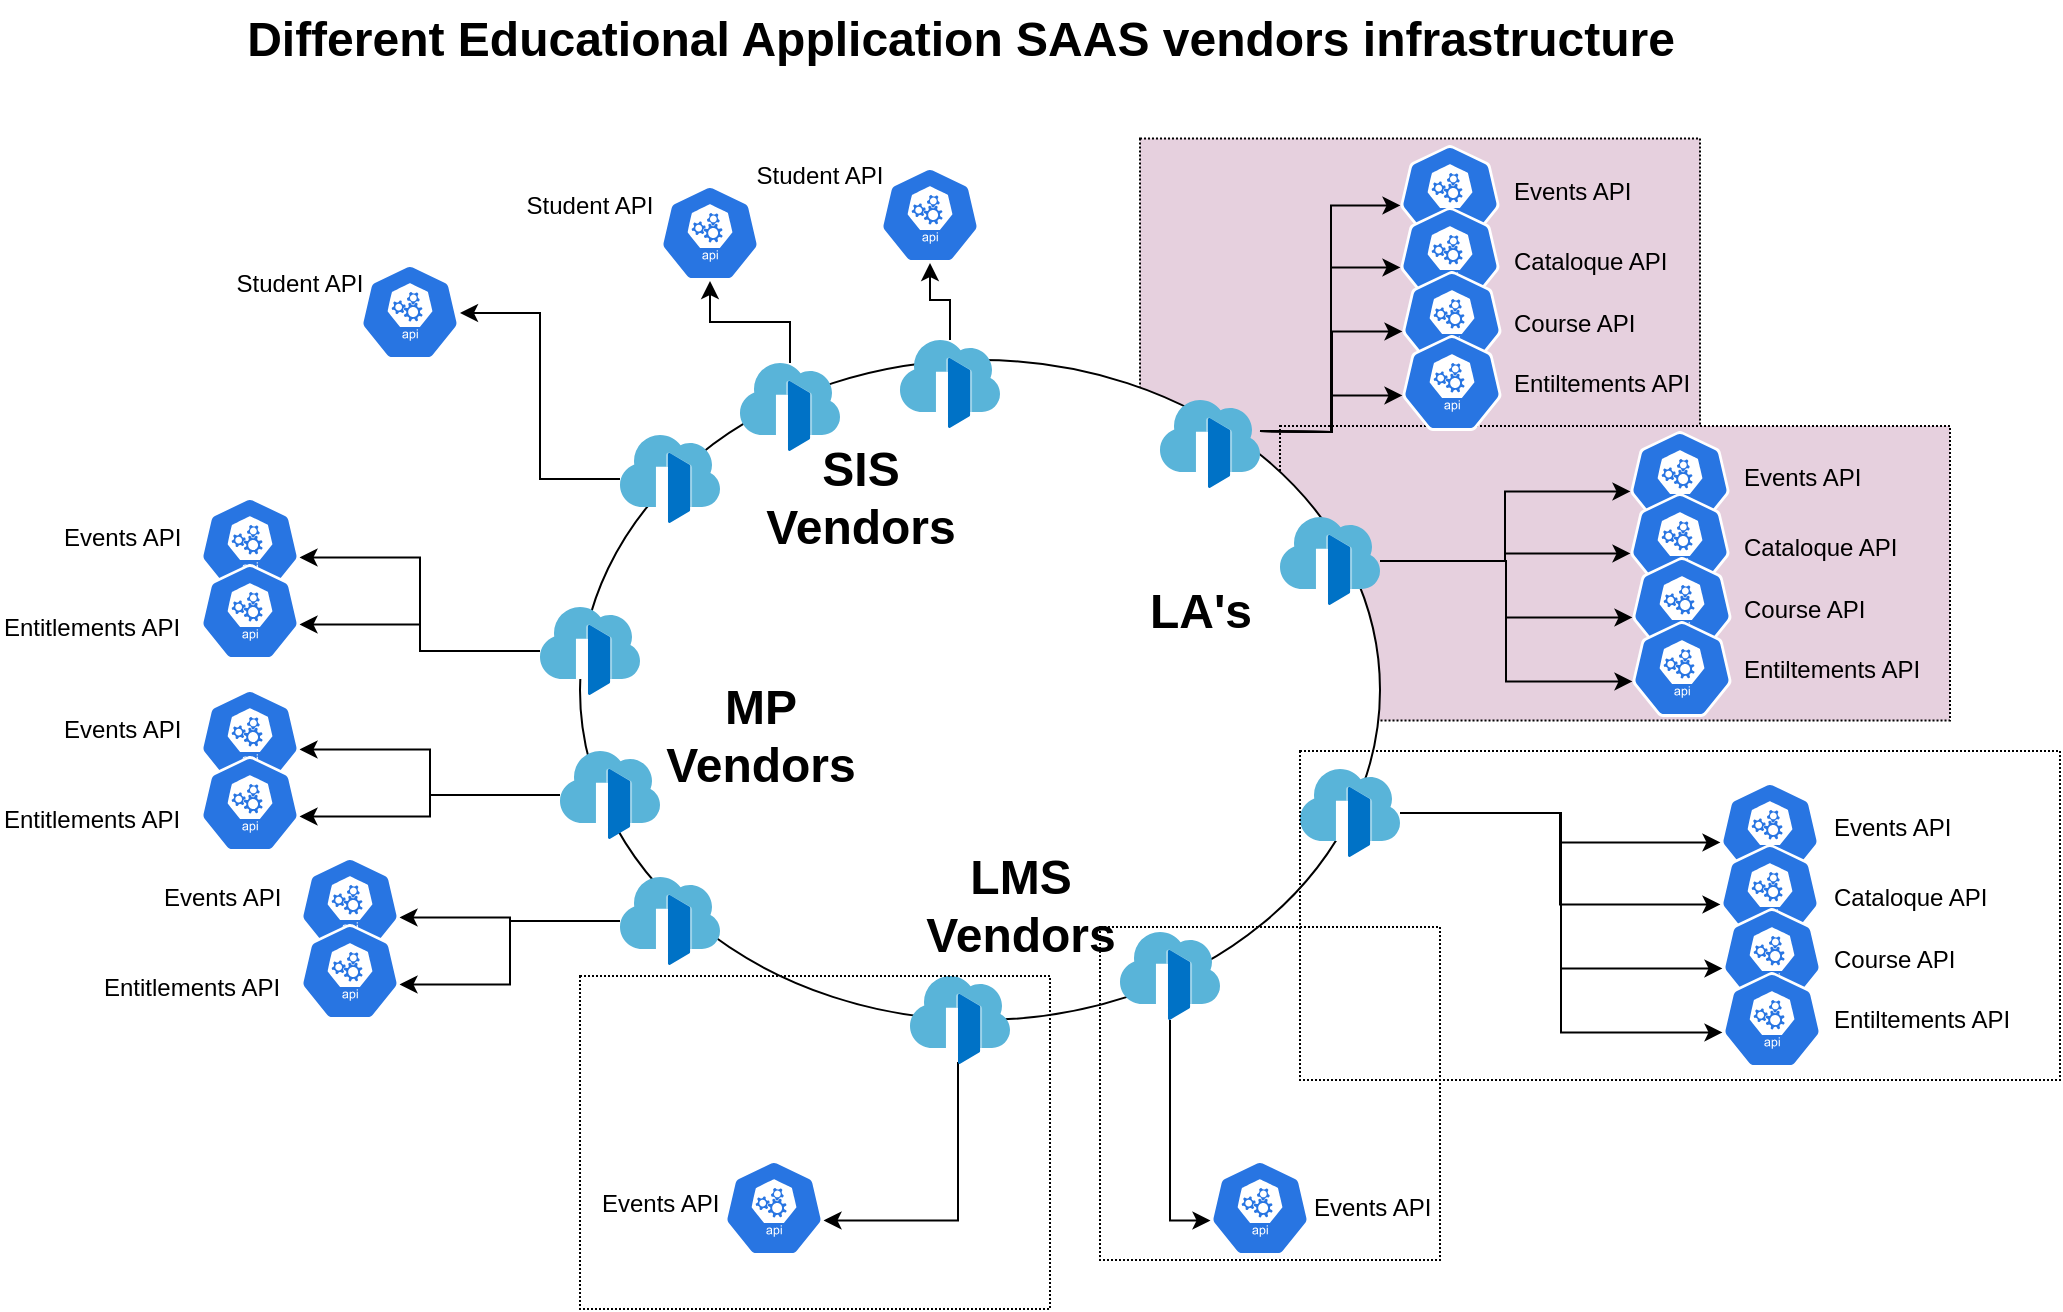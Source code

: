 <mxfile version="15.8.7" type="device"><diagram id="WI9T0HZ2pTsCkuznbFz-" name="Page-1"><mxGraphModel dx="1466" dy="1051" grid="1" gridSize="10" guides="1" tooltips="1" connect="1" arrows="1" fold="1" page="1" pageScale="1" pageWidth="1169" pageHeight="827" math="0" shadow="0"><root><mxCell id="0"/><mxCell id="1" parent="0"/><mxCell id="U9VBb1YCYmvMkJ6mJOLO-130" value="" style="rounded=0;whiteSpace=wrap;html=1;dashed=1;dashPattern=1 1;fillColor=#E6D0DE;" vertex="1" parent="1"><mxGeometry x="620" y="89.25" width="280" height="173.5" as="geometry"/></mxCell><mxCell id="U9VBb1YCYmvMkJ6mJOLO-133" value="" style="rounded=0;whiteSpace=wrap;html=1;dashed=1;dashPattern=1 1;fillColor=#E6D0DE;" vertex="1" parent="1"><mxGeometry x="690" y="233" width="335" height="147.25" as="geometry"/></mxCell><mxCell id="U9VBb1YCYmvMkJ6mJOLO-73" value="" style="ellipse;whiteSpace=wrap;html=1;" vertex="1" parent="1"><mxGeometry x="340" y="200" width="400" height="330" as="geometry"/></mxCell><mxCell id="U9VBb1YCYmvMkJ6mJOLO-1" value="" style="sketch=0;aspect=fixed;html=1;points=[];align=center;image;fontSize=12;image=img/lib/mscae/Front_Doors.svg;" vertex="1" parent="1"><mxGeometry x="630" y="220" width="50" height="44" as="geometry"/></mxCell><mxCell id="U9VBb1YCYmvMkJ6mJOLO-46" style="edgeStyle=orthogonalEdgeStyle;rounded=0;orthogonalLoop=1;jettySize=auto;html=1;entryX=0.5;entryY=1;entryDx=0;entryDy=0;entryPerimeter=0;" edge="1" parent="1" source="U9VBb1YCYmvMkJ6mJOLO-12" target="U9VBb1YCYmvMkJ6mJOLO-44"><mxGeometry relative="1" as="geometry"/></mxCell><mxCell id="U9VBb1YCYmvMkJ6mJOLO-12" value="" style="sketch=0;aspect=fixed;html=1;points=[];align=center;image;fontSize=12;image=img/lib/mscae/Front_Doors.svg;" vertex="1" parent="1"><mxGeometry x="420" y="201.5" width="50" height="44" as="geometry"/></mxCell><mxCell id="U9VBb1YCYmvMkJ6mJOLO-92" style="edgeStyle=orthogonalEdgeStyle;rounded=0;orthogonalLoop=1;jettySize=auto;html=1;entryX=0.995;entryY=0.63;entryDx=0;entryDy=0;entryPerimeter=0;exitX=0.48;exitY=0.977;exitDx=0;exitDy=0;exitPerimeter=0;" edge="1" parent="1" source="U9VBb1YCYmvMkJ6mJOLO-13" target="U9VBb1YCYmvMkJ6mJOLO-88"><mxGeometry relative="1" as="geometry"/></mxCell><mxCell id="U9VBb1YCYmvMkJ6mJOLO-13" value="" style="sketch=0;aspect=fixed;html=1;points=[];align=center;image;fontSize=12;image=img/lib/mscae/Front_Doors.svg;" vertex="1" parent="1"><mxGeometry x="505" y="508" width="50" height="44" as="geometry"/></mxCell><mxCell id="U9VBb1YCYmvMkJ6mJOLO-74" style="edgeStyle=orthogonalEdgeStyle;rounded=0;orthogonalLoop=1;jettySize=auto;html=1;entryX=0.995;entryY=0.63;entryDx=0;entryDy=0;entryPerimeter=0;" edge="1" parent="1" source="U9VBb1YCYmvMkJ6mJOLO-16" target="U9VBb1YCYmvMkJ6mJOLO-30"><mxGeometry relative="1" as="geometry"/></mxCell><mxCell id="U9VBb1YCYmvMkJ6mJOLO-75" style="edgeStyle=orthogonalEdgeStyle;rounded=0;orthogonalLoop=1;jettySize=auto;html=1;entryX=0.995;entryY=0.63;entryDx=0;entryDy=0;entryPerimeter=0;" edge="1" parent="1" source="U9VBb1YCYmvMkJ6mJOLO-16" target="U9VBb1YCYmvMkJ6mJOLO-33"><mxGeometry relative="1" as="geometry"/></mxCell><mxCell id="U9VBb1YCYmvMkJ6mJOLO-16" value="" style="sketch=0;aspect=fixed;html=1;points=[];align=center;image;fontSize=12;image=img/lib/mscae/Front_Doors.svg;" vertex="1" parent="1"><mxGeometry x="320" y="323.5" width="50" height="44" as="geometry"/></mxCell><mxCell id="U9VBb1YCYmvMkJ6mJOLO-37" style="edgeStyle=orthogonalEdgeStyle;rounded=0;orthogonalLoop=1;jettySize=auto;html=1;entryX=1;entryY=0.51;entryDx=0;entryDy=0;entryPerimeter=0;" edge="1" parent="1" source="U9VBb1YCYmvMkJ6mJOLO-17" target="U9VBb1YCYmvMkJ6mJOLO-29"><mxGeometry relative="1" as="geometry"/></mxCell><mxCell id="U9VBb1YCYmvMkJ6mJOLO-17" value="" style="sketch=0;aspect=fixed;html=1;points=[];align=center;image;fontSize=12;image=img/lib/mscae/Front_Doors.svg;" vertex="1" parent="1"><mxGeometry x="360" y="237.5" width="50" height="44" as="geometry"/></mxCell><mxCell id="U9VBb1YCYmvMkJ6mJOLO-20" value="Different Educational Application SAAS vendors infrastructure" style="text;strokeColor=none;fillColor=none;html=1;fontSize=24;fontStyle=1;verticalAlign=middle;align=center;" vertex="1" parent="1"><mxGeometry x="480" y="20" width="100" height="40" as="geometry"/></mxCell><mxCell id="U9VBb1YCYmvMkJ6mJOLO-29" value="" style="sketch=0;html=1;dashed=0;whitespace=wrap;fillColor=#2875E2;strokeColor=#ffffff;points=[[0.005,0.63,0],[0.1,0.2,0],[0.9,0.2,0],[0.5,0,0],[0.995,0.63,0],[0.72,0.99,0],[0.5,1,0],[0.28,0.99,0]];shape=mxgraph.kubernetes.icon;prIcon=api" vertex="1" parent="1"><mxGeometry x="230" y="152" width="50" height="48" as="geometry"/></mxCell><mxCell id="U9VBb1YCYmvMkJ6mJOLO-30" value="" style="sketch=0;html=1;dashed=0;whitespace=wrap;fillColor=#2875E2;strokeColor=#ffffff;points=[[0.005,0.63,0],[0.1,0.2,0],[0.9,0.2,0],[0.5,0,0],[0.995,0.63,0],[0.72,0.99,0],[0.5,1,0],[0.28,0.99,0]];shape=mxgraph.kubernetes.icon;prIcon=api" vertex="1" parent="1"><mxGeometry x="150" y="268.5" width="50" height="48" as="geometry"/></mxCell><UserObject label="Student API" placeholders="1" name="Variable" id="U9VBb1YCYmvMkJ6mJOLO-31"><mxCell style="text;html=1;strokeColor=none;fillColor=none;align=center;verticalAlign=middle;whiteSpace=wrap;overflow=hidden;" vertex="1" parent="1"><mxGeometry x="160" y="152" width="80" height="20" as="geometry"/></mxCell></UserObject><UserObject label="Events API" placeholders="1" name="Variable" id="U9VBb1YCYmvMkJ6mJOLO-32"><mxCell style="text;html=1;strokeColor=none;fillColor=none;align=left;verticalAlign=middle;whiteSpace=wrap;overflow=hidden;" vertex="1" parent="1"><mxGeometry x="80" y="278.5" width="80" height="20" as="geometry"/></mxCell></UserObject><mxCell id="U9VBb1YCYmvMkJ6mJOLO-33" value="" style="sketch=0;html=1;dashed=0;whitespace=wrap;fillColor=#2875E2;strokeColor=#ffffff;points=[[0.005,0.63,0],[0.1,0.2,0],[0.9,0.2,0],[0.5,0,0],[0.995,0.63,0],[0.72,0.99,0],[0.5,1,0],[0.28,0.99,0]];shape=mxgraph.kubernetes.icon;prIcon=api" vertex="1" parent="1"><mxGeometry x="150" y="302" width="50" height="48" as="geometry"/></mxCell><UserObject label="Entitlements API" placeholders="1" name="Variable" id="U9VBb1YCYmvMkJ6mJOLO-34"><mxCell style="text;html=1;strokeColor=none;fillColor=none;align=left;verticalAlign=middle;whiteSpace=wrap;overflow=hidden;" vertex="1" parent="1"><mxGeometry x="50" y="323.5" width="110" height="20" as="geometry"/></mxCell></UserObject><mxCell id="U9VBb1YCYmvMkJ6mJOLO-44" value="" style="sketch=0;html=1;dashed=0;whitespace=wrap;fillColor=#2875E2;strokeColor=#ffffff;points=[[0.005,0.63,0],[0.1,0.2,0],[0.9,0.2,0],[0.5,0,0],[0.995,0.63,0],[0.72,0.99,0],[0.5,1,0],[0.28,0.99,0]];shape=mxgraph.kubernetes.icon;prIcon=api" vertex="1" parent="1"><mxGeometry x="380" y="112.5" width="50" height="48" as="geometry"/></mxCell><UserObject label="Student API" placeholders="1" name="Variable" id="U9VBb1YCYmvMkJ6mJOLO-45"><mxCell style="text;html=1;strokeColor=none;fillColor=none;align=center;verticalAlign=middle;whiteSpace=wrap;overflow=hidden;" vertex="1" parent="1"><mxGeometry x="305" y="112.5" width="80" height="20" as="geometry"/></mxCell></UserObject><mxCell id="U9VBb1YCYmvMkJ6mJOLO-84" style="edgeStyle=orthogonalEdgeStyle;rounded=0;orthogonalLoop=1;jettySize=auto;html=1;entryX=0.005;entryY=0.63;entryDx=0;entryDy=0;entryPerimeter=0;" edge="1" parent="1" source="U9VBb1YCYmvMkJ6mJOLO-47" target="U9VBb1YCYmvMkJ6mJOLO-76"><mxGeometry relative="1" as="geometry"/></mxCell><mxCell id="U9VBb1YCYmvMkJ6mJOLO-85" style="edgeStyle=orthogonalEdgeStyle;rounded=0;orthogonalLoop=1;jettySize=auto;html=1;entryX=0.005;entryY=0.63;entryDx=0;entryDy=0;entryPerimeter=0;" edge="1" parent="1" source="U9VBb1YCYmvMkJ6mJOLO-47" target="U9VBb1YCYmvMkJ6mJOLO-77"><mxGeometry relative="1" as="geometry"/></mxCell><mxCell id="U9VBb1YCYmvMkJ6mJOLO-86" style="edgeStyle=orthogonalEdgeStyle;rounded=0;orthogonalLoop=1;jettySize=auto;html=1;entryX=0.005;entryY=0.63;entryDx=0;entryDy=0;entryPerimeter=0;" edge="1" parent="1" source="U9VBb1YCYmvMkJ6mJOLO-47" target="U9VBb1YCYmvMkJ6mJOLO-80"><mxGeometry relative="1" as="geometry"/></mxCell><mxCell id="U9VBb1YCYmvMkJ6mJOLO-87" style="edgeStyle=orthogonalEdgeStyle;rounded=0;orthogonalLoop=1;jettySize=auto;html=1;entryX=0.005;entryY=0.63;entryDx=0;entryDy=0;entryPerimeter=0;" edge="1" parent="1" source="U9VBb1YCYmvMkJ6mJOLO-47" target="U9VBb1YCYmvMkJ6mJOLO-82"><mxGeometry relative="1" as="geometry"/></mxCell><mxCell id="U9VBb1YCYmvMkJ6mJOLO-47" value="" style="sketch=0;aspect=fixed;html=1;points=[];align=center;image;fontSize=12;image=img/lib/mscae/Front_Doors.svg;" vertex="1" parent="1"><mxGeometry x="700" y="404.5" width="50" height="44" as="geometry"/></mxCell><mxCell id="U9VBb1YCYmvMkJ6mJOLO-48" style="edgeStyle=orthogonalEdgeStyle;rounded=0;orthogonalLoop=1;jettySize=auto;html=1;entryX=0.005;entryY=0.63;entryDx=0;entryDy=0;entryPerimeter=0;" edge="1" parent="1" source="U9VBb1YCYmvMkJ6mJOLO-52" target="U9VBb1YCYmvMkJ6mJOLO-54"><mxGeometry relative="1" as="geometry"/></mxCell><mxCell id="U9VBb1YCYmvMkJ6mJOLO-49" style="edgeStyle=orthogonalEdgeStyle;rounded=0;orthogonalLoop=1;jettySize=auto;html=1;entryX=0.005;entryY=0.63;entryDx=0;entryDy=0;entryPerimeter=0;" edge="1" parent="1" source="U9VBb1YCYmvMkJ6mJOLO-52" target="U9VBb1YCYmvMkJ6mJOLO-59"><mxGeometry relative="1" as="geometry"/></mxCell><mxCell id="U9VBb1YCYmvMkJ6mJOLO-50" style="edgeStyle=orthogonalEdgeStyle;rounded=0;orthogonalLoop=1;jettySize=auto;html=1;entryX=0.005;entryY=0.63;entryDx=0;entryDy=0;entryPerimeter=0;" edge="1" parent="1" source="U9VBb1YCYmvMkJ6mJOLO-52" target="U9VBb1YCYmvMkJ6mJOLO-53"><mxGeometry relative="1" as="geometry"/></mxCell><mxCell id="U9VBb1YCYmvMkJ6mJOLO-51" style="edgeStyle=orthogonalEdgeStyle;rounded=0;orthogonalLoop=1;jettySize=auto;html=1;entryX=0.005;entryY=0.63;entryDx=0;entryDy=0;entryPerimeter=0;" edge="1" parent="1" source="U9VBb1YCYmvMkJ6mJOLO-52" target="U9VBb1YCYmvMkJ6mJOLO-57"><mxGeometry relative="1" as="geometry"/></mxCell><mxCell id="U9VBb1YCYmvMkJ6mJOLO-52" value="" style="sketch=0;aspect=fixed;html=1;points=[];align=center;image;fontSize=12;image=img/lib/mscae/Front_Doors.svg;" vertex="1" parent="1"><mxGeometry x="690" y="278.5" width="50" height="44" as="geometry"/></mxCell><mxCell id="U9VBb1YCYmvMkJ6mJOLO-53" value="" style="sketch=0;html=1;dashed=0;whitespace=wrap;fillColor=#2875E2;strokeColor=#ffffff;points=[[0.005,0.63,0],[0.1,0.2,0],[0.9,0.2,0],[0.5,0,0],[0.995,0.63,0],[0.72,0.99,0],[0.5,1,0],[0.28,0.99,0]];shape=mxgraph.kubernetes.icon;prIcon=api" vertex="1" parent="1"><mxGeometry x="865" y="235.5" width="50" height="48" as="geometry"/></mxCell><mxCell id="U9VBb1YCYmvMkJ6mJOLO-54" value="" style="sketch=0;html=1;dashed=0;whitespace=wrap;fillColor=#2875E2;strokeColor=#ffffff;points=[[0.005,0.63,0],[0.1,0.2,0],[0.9,0.2,0],[0.5,0,0],[0.995,0.63,0],[0.72,0.99,0],[0.5,1,0],[0.28,0.99,0]];shape=mxgraph.kubernetes.icon;prIcon=api" vertex="1" parent="1"><mxGeometry x="865" y="266.5" width="50" height="48" as="geometry"/></mxCell><UserObject label="Events API" placeholders="1" name="Variable" id="U9VBb1YCYmvMkJ6mJOLO-55"><mxCell style="text;html=1;strokeColor=none;fillColor=none;align=left;verticalAlign=middle;whiteSpace=wrap;overflow=hidden;" vertex="1" parent="1"><mxGeometry x="920" y="248.5" width="80" height="20" as="geometry"/></mxCell></UserObject><UserObject label="Course API" placeholders="1" name="Variable" id="U9VBb1YCYmvMkJ6mJOLO-56"><mxCell style="text;html=1;strokeColor=none;fillColor=none;align=left;verticalAlign=middle;whiteSpace=wrap;overflow=hidden;" vertex="1" parent="1"><mxGeometry x="920" y="314.5" width="80" height="20" as="geometry"/></mxCell></UserObject><mxCell id="U9VBb1YCYmvMkJ6mJOLO-57" value="" style="sketch=0;html=1;dashed=0;whitespace=wrap;fillColor=#2875E2;strokeColor=#ffffff;points=[[0.005,0.63,0],[0.1,0.2,0],[0.9,0.2,0],[0.5,0,0],[0.995,0.63,0],[0.72,0.99,0],[0.5,1,0],[0.28,0.99,0]];shape=mxgraph.kubernetes.icon;prIcon=api" vertex="1" parent="1"><mxGeometry x="866" y="298.5" width="50" height="48" as="geometry"/></mxCell><UserObject label="Entiltements API" placeholders="1" name="Variable" id="U9VBb1YCYmvMkJ6mJOLO-58"><mxCell style="text;html=1;strokeColor=none;fillColor=none;align=left;verticalAlign=middle;whiteSpace=wrap;overflow=hidden;" vertex="1" parent="1"><mxGeometry x="920" y="344.5" width="100" height="20" as="geometry"/></mxCell></UserObject><mxCell id="U9VBb1YCYmvMkJ6mJOLO-59" value="" style="sketch=0;html=1;dashed=0;whitespace=wrap;fillColor=#2875E2;strokeColor=#ffffff;points=[[0.005,0.63,0],[0.1,0.2,0],[0.9,0.2,0],[0.5,0,0],[0.995,0.63,0],[0.72,0.99,0],[0.5,1,0],[0.28,0.99,0]];shape=mxgraph.kubernetes.icon;prIcon=api" vertex="1" parent="1"><mxGeometry x="866" y="330.5" width="50" height="48" as="geometry"/></mxCell><UserObject label="Cataloque API" placeholders="1" name="Variable" id="U9VBb1YCYmvMkJ6mJOLO-60"><mxCell style="text;html=1;strokeColor=none;fillColor=none;align=left;verticalAlign=middle;whiteSpace=wrap;overflow=hidden;" vertex="1" parent="1"><mxGeometry x="920" y="283.5" width="80" height="20" as="geometry"/></mxCell></UserObject><mxCell id="U9VBb1YCYmvMkJ6mJOLO-61" style="edgeStyle=orthogonalEdgeStyle;rounded=0;orthogonalLoop=1;jettySize=auto;html=1;entryX=0.005;entryY=0.63;entryDx=0;entryDy=0;entryPerimeter=0;" edge="1" parent="1" target="U9VBb1YCYmvMkJ6mJOLO-66"><mxGeometry relative="1" as="geometry"><mxPoint x="680" y="235.5" as="sourcePoint"/></mxGeometry></mxCell><mxCell id="U9VBb1YCYmvMkJ6mJOLO-62" style="edgeStyle=orthogonalEdgeStyle;rounded=0;orthogonalLoop=1;jettySize=auto;html=1;entryX=0.005;entryY=0.63;entryDx=0;entryDy=0;entryPerimeter=0;" edge="1" parent="1" target="U9VBb1YCYmvMkJ6mJOLO-71"><mxGeometry relative="1" as="geometry"><mxPoint x="680" y="235.5" as="sourcePoint"/></mxGeometry></mxCell><mxCell id="U9VBb1YCYmvMkJ6mJOLO-63" style="edgeStyle=orthogonalEdgeStyle;rounded=0;orthogonalLoop=1;jettySize=auto;html=1;entryX=0.005;entryY=0.63;entryDx=0;entryDy=0;entryPerimeter=0;" edge="1" parent="1" target="U9VBb1YCYmvMkJ6mJOLO-65"><mxGeometry relative="1" as="geometry"><mxPoint x="680" y="235.5" as="sourcePoint"/></mxGeometry></mxCell><mxCell id="U9VBb1YCYmvMkJ6mJOLO-64" style="edgeStyle=orthogonalEdgeStyle;rounded=0;orthogonalLoop=1;jettySize=auto;html=1;entryX=0.005;entryY=0.63;entryDx=0;entryDy=0;entryPerimeter=0;" edge="1" parent="1" target="U9VBb1YCYmvMkJ6mJOLO-69"><mxGeometry relative="1" as="geometry"><mxPoint x="680" y="235.5" as="sourcePoint"/></mxGeometry></mxCell><mxCell id="U9VBb1YCYmvMkJ6mJOLO-65" value="" style="sketch=0;html=1;dashed=0;whitespace=wrap;fillColor=#2875E2;strokeColor=#ffffff;points=[[0.005,0.63,0],[0.1,0.2,0],[0.9,0.2,0],[0.5,0,0],[0.995,0.63,0],[0.72,0.99,0],[0.5,1,0],[0.28,0.99,0]];shape=mxgraph.kubernetes.icon;prIcon=api" vertex="1" parent="1"><mxGeometry x="750" y="92.5" width="50" height="48" as="geometry"/></mxCell><mxCell id="U9VBb1YCYmvMkJ6mJOLO-66" value="" style="sketch=0;html=1;dashed=0;whitespace=wrap;fillColor=#2875E2;strokeColor=#ffffff;points=[[0.005,0.63,0],[0.1,0.2,0],[0.9,0.2,0],[0.5,0,0],[0.995,0.63,0],[0.72,0.99,0],[0.5,1,0],[0.28,0.99,0]];shape=mxgraph.kubernetes.icon;prIcon=api" vertex="1" parent="1"><mxGeometry x="750" y="123.5" width="50" height="48" as="geometry"/></mxCell><UserObject label="Events API" placeholders="1" name="Variable" id="U9VBb1YCYmvMkJ6mJOLO-67"><mxCell style="text;html=1;strokeColor=none;fillColor=none;align=left;verticalAlign=middle;whiteSpace=wrap;overflow=hidden;" vertex="1" parent="1"><mxGeometry x="805" y="105.5" width="80" height="20" as="geometry"/></mxCell></UserObject><UserObject label="Course API" placeholders="1" name="Variable" id="U9VBb1YCYmvMkJ6mJOLO-68"><mxCell style="text;html=1;strokeColor=none;fillColor=none;align=left;verticalAlign=middle;whiteSpace=wrap;overflow=hidden;" vertex="1" parent="1"><mxGeometry x="805" y="171.5" width="80" height="20" as="geometry"/></mxCell></UserObject><mxCell id="U9VBb1YCYmvMkJ6mJOLO-69" value="" style="sketch=0;html=1;dashed=0;whitespace=wrap;fillColor=#2875E2;strokeColor=#ffffff;points=[[0.005,0.63,0],[0.1,0.2,0],[0.9,0.2,0],[0.5,0,0],[0.995,0.63,0],[0.72,0.99,0],[0.5,1,0],[0.28,0.99,0]];shape=mxgraph.kubernetes.icon;prIcon=api" vertex="1" parent="1"><mxGeometry x="751" y="155.5" width="50" height="48" as="geometry"/></mxCell><UserObject label="Entiltements API" placeholders="1" name="Variable" id="U9VBb1YCYmvMkJ6mJOLO-70"><mxCell style="text;html=1;strokeColor=none;fillColor=none;align=left;verticalAlign=middle;whiteSpace=wrap;overflow=hidden;" vertex="1" parent="1"><mxGeometry x="805" y="201.5" width="105" height="20" as="geometry"/></mxCell></UserObject><mxCell id="U9VBb1YCYmvMkJ6mJOLO-71" value="" style="sketch=0;html=1;dashed=0;whitespace=wrap;fillColor=#2875E2;strokeColor=#ffffff;points=[[0.005,0.63,0],[0.1,0.2,0],[0.9,0.2,0],[0.5,0,0],[0.995,0.63,0],[0.72,0.99,0],[0.5,1,0],[0.28,0.99,0]];shape=mxgraph.kubernetes.icon;prIcon=api" vertex="1" parent="1"><mxGeometry x="751" y="187.5" width="50" height="48" as="geometry"/></mxCell><UserObject label="Cataloque API" placeholders="1" name="Variable" id="U9VBb1YCYmvMkJ6mJOLO-72"><mxCell style="text;html=1;strokeColor=none;fillColor=none;align=left;verticalAlign=middle;whiteSpace=wrap;overflow=hidden;" vertex="1" parent="1"><mxGeometry x="805" y="140.5" width="80" height="20" as="geometry"/></mxCell></UserObject><mxCell id="U9VBb1YCYmvMkJ6mJOLO-76" value="" style="sketch=0;html=1;dashed=0;whitespace=wrap;fillColor=#2875E2;strokeColor=#ffffff;points=[[0.005,0.63,0],[0.1,0.2,0],[0.9,0.2,0],[0.5,0,0],[0.995,0.63,0],[0.72,0.99,0],[0.5,1,0],[0.28,0.99,0]];shape=mxgraph.kubernetes.icon;prIcon=api" vertex="1" parent="1"><mxGeometry x="910" y="411" width="50" height="48" as="geometry"/></mxCell><mxCell id="U9VBb1YCYmvMkJ6mJOLO-77" value="" style="sketch=0;html=1;dashed=0;whitespace=wrap;fillColor=#2875E2;strokeColor=#ffffff;points=[[0.005,0.63,0],[0.1,0.2,0],[0.9,0.2,0],[0.5,0,0],[0.995,0.63,0],[0.72,0.99,0],[0.5,1,0],[0.28,0.99,0]];shape=mxgraph.kubernetes.icon;prIcon=api" vertex="1" parent="1"><mxGeometry x="910" y="442" width="50" height="48" as="geometry"/></mxCell><UserObject label="Events API" placeholders="1" name="Variable" id="U9VBb1YCYmvMkJ6mJOLO-78"><mxCell style="text;html=1;strokeColor=none;fillColor=none;align=left;verticalAlign=middle;whiteSpace=wrap;overflow=hidden;" vertex="1" parent="1"><mxGeometry x="965" y="424" width="80" height="20" as="geometry"/></mxCell></UserObject><UserObject label="Course API" placeholders="1" name="Variable" id="U9VBb1YCYmvMkJ6mJOLO-79"><mxCell style="text;html=1;strokeColor=none;fillColor=none;align=left;verticalAlign=middle;whiteSpace=wrap;overflow=hidden;" vertex="1" parent="1"><mxGeometry x="965" y="490" width="80" height="20" as="geometry"/></mxCell></UserObject><mxCell id="U9VBb1YCYmvMkJ6mJOLO-80" value="" style="sketch=0;html=1;dashed=0;whitespace=wrap;fillColor=#2875E2;strokeColor=#ffffff;points=[[0.005,0.63,0],[0.1,0.2,0],[0.9,0.2,0],[0.5,0,0],[0.995,0.63,0],[0.72,0.99,0],[0.5,1,0],[0.28,0.99,0]];shape=mxgraph.kubernetes.icon;prIcon=api" vertex="1" parent="1"><mxGeometry x="911" y="474" width="50" height="48" as="geometry"/></mxCell><UserObject label="Entiltements API" placeholders="1" name="Variable" id="U9VBb1YCYmvMkJ6mJOLO-81"><mxCell style="text;html=1;strokeColor=none;fillColor=none;align=left;verticalAlign=middle;whiteSpace=wrap;overflow=hidden;" vertex="1" parent="1"><mxGeometry x="965" y="520" width="100" height="20" as="geometry"/></mxCell></UserObject><mxCell id="U9VBb1YCYmvMkJ6mJOLO-82" value="" style="sketch=0;html=1;dashed=0;whitespace=wrap;fillColor=#2875E2;strokeColor=#ffffff;points=[[0.005,0.63,0],[0.1,0.2,0],[0.9,0.2,0],[0.5,0,0],[0.995,0.63,0],[0.72,0.99,0],[0.5,1,0],[0.28,0.99,0]];shape=mxgraph.kubernetes.icon;prIcon=api" vertex="1" parent="1"><mxGeometry x="911" y="506" width="50" height="48" as="geometry"/></mxCell><UserObject label="Cataloque API" placeholders="1" name="Variable" id="U9VBb1YCYmvMkJ6mJOLO-83"><mxCell style="text;html=1;strokeColor=none;fillColor=none;align=left;verticalAlign=middle;whiteSpace=wrap;overflow=hidden;" vertex="1" parent="1"><mxGeometry x="965" y="459" width="80" height="20" as="geometry"/></mxCell></UserObject><mxCell id="U9VBb1YCYmvMkJ6mJOLO-88" value="" style="sketch=0;html=1;dashed=0;whitespace=wrap;fillColor=#2875E2;strokeColor=#ffffff;points=[[0.005,0.63,0],[0.1,0.2,0],[0.9,0.2,0],[0.5,0,0],[0.995,0.63,0],[0.72,0.99,0],[0.5,1,0],[0.28,0.99,0]];shape=mxgraph.kubernetes.icon;prIcon=api" vertex="1" parent="1"><mxGeometry x="412" y="600" width="50" height="48" as="geometry"/></mxCell><UserObject label="Events API" placeholders="1" name="Variable" id="U9VBb1YCYmvMkJ6mJOLO-89"><mxCell style="text;html=1;strokeColor=none;fillColor=none;align=left;verticalAlign=middle;whiteSpace=wrap;overflow=hidden;" vertex="1" parent="1"><mxGeometry x="349" y="612" width="80" height="20" as="geometry"/></mxCell></UserObject><mxCell id="U9VBb1YCYmvMkJ6mJOLO-93" value="" style="sketch=0;html=1;dashed=0;whitespace=wrap;fillColor=#2875E2;strokeColor=#ffffff;points=[[0.005,0.63,0],[0.1,0.2,0],[0.9,0.2,0],[0.5,0,0],[0.995,0.63,0],[0.72,0.99,0],[0.5,1,0],[0.28,0.99,0]];shape=mxgraph.kubernetes.icon;prIcon=api" vertex="1" parent="1"><mxGeometry x="655" y="600" width="50" height="48" as="geometry"/></mxCell><UserObject label="Events API" placeholders="1" name="Variable" id="U9VBb1YCYmvMkJ6mJOLO-94"><mxCell style="text;html=1;strokeColor=none;fillColor=none;align=left;verticalAlign=middle;whiteSpace=wrap;overflow=hidden;" vertex="1" parent="1"><mxGeometry x="705" y="614" width="80" height="20" as="geometry"/></mxCell></UserObject><mxCell id="U9VBb1YCYmvMkJ6mJOLO-98" style="edgeStyle=orthogonalEdgeStyle;rounded=0;orthogonalLoop=1;jettySize=auto;html=1;entryX=0.005;entryY=0.63;entryDx=0;entryDy=0;entryPerimeter=0;" edge="1" parent="1" source="U9VBb1YCYmvMkJ6mJOLO-95" target="U9VBb1YCYmvMkJ6mJOLO-93"><mxGeometry relative="1" as="geometry"/></mxCell><mxCell id="U9VBb1YCYmvMkJ6mJOLO-95" value="" style="sketch=0;aspect=fixed;html=1;points=[];align=center;image;fontSize=12;image=img/lib/mscae/Front_Doors.svg;" vertex="1" parent="1"><mxGeometry x="610" y="486" width="50" height="44" as="geometry"/></mxCell><mxCell id="U9VBb1YCYmvMkJ6mJOLO-99" style="edgeStyle=orthogonalEdgeStyle;rounded=0;orthogonalLoop=1;jettySize=auto;html=1;entryX=0.995;entryY=0.63;entryDx=0;entryDy=0;entryPerimeter=0;" edge="1" parent="1" source="U9VBb1YCYmvMkJ6mJOLO-101" target="U9VBb1YCYmvMkJ6mJOLO-102"><mxGeometry relative="1" as="geometry"/></mxCell><mxCell id="U9VBb1YCYmvMkJ6mJOLO-100" style="edgeStyle=orthogonalEdgeStyle;rounded=0;orthogonalLoop=1;jettySize=auto;html=1;entryX=0.995;entryY=0.63;entryDx=0;entryDy=0;entryPerimeter=0;" edge="1" parent="1" source="U9VBb1YCYmvMkJ6mJOLO-101" target="U9VBb1YCYmvMkJ6mJOLO-104"><mxGeometry relative="1" as="geometry"/></mxCell><mxCell id="U9VBb1YCYmvMkJ6mJOLO-101" value="" style="sketch=0;aspect=fixed;html=1;points=[];align=center;image;fontSize=12;image=img/lib/mscae/Front_Doors.svg;" vertex="1" parent="1"><mxGeometry x="330" y="395.5" width="50" height="44" as="geometry"/></mxCell><mxCell id="U9VBb1YCYmvMkJ6mJOLO-102" value="" style="sketch=0;html=1;dashed=0;whitespace=wrap;fillColor=#2875E2;strokeColor=#ffffff;points=[[0.005,0.63,0],[0.1,0.2,0],[0.9,0.2,0],[0.5,0,0],[0.995,0.63,0],[0.72,0.99,0],[0.5,1,0],[0.28,0.99,0]];shape=mxgraph.kubernetes.icon;prIcon=api" vertex="1" parent="1"><mxGeometry x="150" y="364.5" width="50" height="48" as="geometry"/></mxCell><UserObject label="Events API" placeholders="1" name="Variable" id="U9VBb1YCYmvMkJ6mJOLO-103"><mxCell style="text;html=1;strokeColor=none;fillColor=none;align=left;verticalAlign=middle;whiteSpace=wrap;overflow=hidden;" vertex="1" parent="1"><mxGeometry x="80" y="374.5" width="80" height="20" as="geometry"/></mxCell></UserObject><mxCell id="U9VBb1YCYmvMkJ6mJOLO-104" value="" style="sketch=0;html=1;dashed=0;whitespace=wrap;fillColor=#2875E2;strokeColor=#ffffff;points=[[0.005,0.63,0],[0.1,0.2,0],[0.9,0.2,0],[0.5,0,0],[0.995,0.63,0],[0.72,0.99,0],[0.5,1,0],[0.28,0.99,0]];shape=mxgraph.kubernetes.icon;prIcon=api" vertex="1" parent="1"><mxGeometry x="150" y="398" width="50" height="48" as="geometry"/></mxCell><UserObject label="Entitlements API" placeholders="1" name="Variable" id="U9VBb1YCYmvMkJ6mJOLO-105"><mxCell style="text;html=1;strokeColor=none;fillColor=none;align=left;verticalAlign=middle;whiteSpace=wrap;overflow=hidden;" vertex="1" parent="1"><mxGeometry x="50" y="419.5" width="110" height="20" as="geometry"/></mxCell></UserObject><mxCell id="U9VBb1YCYmvMkJ6mJOLO-112" style="edgeStyle=orthogonalEdgeStyle;rounded=0;orthogonalLoop=1;jettySize=auto;html=1;entryX=0.995;entryY=0.63;entryDx=0;entryDy=0;entryPerimeter=0;" edge="1" parent="1" source="U9VBb1YCYmvMkJ6mJOLO-114" target="U9VBb1YCYmvMkJ6mJOLO-115"><mxGeometry relative="1" as="geometry"/></mxCell><mxCell id="U9VBb1YCYmvMkJ6mJOLO-113" style="edgeStyle=orthogonalEdgeStyle;rounded=0;orthogonalLoop=1;jettySize=auto;html=1;entryX=0.995;entryY=0.63;entryDx=0;entryDy=0;entryPerimeter=0;" edge="1" parent="1" source="U9VBb1YCYmvMkJ6mJOLO-114" target="U9VBb1YCYmvMkJ6mJOLO-117"><mxGeometry relative="1" as="geometry"/></mxCell><mxCell id="U9VBb1YCYmvMkJ6mJOLO-114" value="" style="sketch=0;aspect=fixed;html=1;points=[];align=center;image;fontSize=12;image=img/lib/mscae/Front_Doors.svg;" vertex="1" parent="1"><mxGeometry x="360" y="458.5" width="50" height="44" as="geometry"/></mxCell><mxCell id="U9VBb1YCYmvMkJ6mJOLO-115" value="" style="sketch=0;html=1;dashed=0;whitespace=wrap;fillColor=#2875E2;strokeColor=#ffffff;points=[[0.005,0.63,0],[0.1,0.2,0],[0.9,0.2,0],[0.5,0,0],[0.995,0.63,0],[0.72,0.99,0],[0.5,1,0],[0.28,0.99,0]];shape=mxgraph.kubernetes.icon;prIcon=api" vertex="1" parent="1"><mxGeometry x="200" y="448.5" width="50" height="48" as="geometry"/></mxCell><UserObject label="Events API" placeholders="1" name="Variable" id="U9VBb1YCYmvMkJ6mJOLO-116"><mxCell style="text;html=1;strokeColor=none;fillColor=none;align=left;verticalAlign=middle;whiteSpace=wrap;overflow=hidden;" vertex="1" parent="1"><mxGeometry x="130" y="458.5" width="80" height="20" as="geometry"/></mxCell></UserObject><mxCell id="U9VBb1YCYmvMkJ6mJOLO-117" value="" style="sketch=0;html=1;dashed=0;whitespace=wrap;fillColor=#2875E2;strokeColor=#ffffff;points=[[0.005,0.63,0],[0.1,0.2,0],[0.9,0.2,0],[0.5,0,0],[0.995,0.63,0],[0.72,0.99,0],[0.5,1,0],[0.28,0.99,0]];shape=mxgraph.kubernetes.icon;prIcon=api" vertex="1" parent="1"><mxGeometry x="200" y="482" width="50" height="48" as="geometry"/></mxCell><UserObject label="Entitlements API" placeholders="1" name="Variable" id="U9VBb1YCYmvMkJ6mJOLO-118"><mxCell style="text;html=1;strokeColor=none;fillColor=none;align=left;verticalAlign=middle;whiteSpace=wrap;overflow=hidden;" vertex="1" parent="1"><mxGeometry x="100" y="503.5" width="110" height="20" as="geometry"/></mxCell></UserObject><mxCell id="U9VBb1YCYmvMkJ6mJOLO-119" style="edgeStyle=orthogonalEdgeStyle;rounded=0;orthogonalLoop=1;jettySize=auto;html=1;entryX=0.5;entryY=1;entryDx=0;entryDy=0;entryPerimeter=0;" edge="1" parent="1" source="U9VBb1YCYmvMkJ6mJOLO-120" target="U9VBb1YCYmvMkJ6mJOLO-121"><mxGeometry relative="1" as="geometry"/></mxCell><mxCell id="U9VBb1YCYmvMkJ6mJOLO-120" value="" style="sketch=0;aspect=fixed;html=1;points=[];align=center;image;fontSize=12;image=img/lib/mscae/Front_Doors.svg;" vertex="1" parent="1"><mxGeometry x="500" y="190" width="50" height="44" as="geometry"/></mxCell><mxCell id="U9VBb1YCYmvMkJ6mJOLO-121" value="" style="sketch=0;html=1;dashed=0;whitespace=wrap;fillColor=#2875E2;strokeColor=#ffffff;points=[[0.005,0.63,0],[0.1,0.2,0],[0.9,0.2,0],[0.5,0,0],[0.995,0.63,0],[0.72,0.99,0],[0.5,1,0],[0.28,0.99,0]];shape=mxgraph.kubernetes.icon;prIcon=api" vertex="1" parent="1"><mxGeometry x="490" y="103.5" width="50" height="48" as="geometry"/></mxCell><UserObject label="Student API" placeholders="1" name="Variable" id="U9VBb1YCYmvMkJ6mJOLO-122"><mxCell style="text;html=1;strokeColor=none;fillColor=none;align=center;verticalAlign=middle;whiteSpace=wrap;overflow=hidden;" vertex="1" parent="1"><mxGeometry x="420" y="97.5" width="80" height="20" as="geometry"/></mxCell></UserObject><mxCell id="U9VBb1YCYmvMkJ6mJOLO-123" value="SIS &lt;br&gt;Vendors" style="text;strokeColor=none;fillColor=none;html=1;fontSize=24;fontStyle=1;verticalAlign=middle;align=center;" vertex="1" parent="1"><mxGeometry x="430" y="248.5" width="100" height="40" as="geometry"/></mxCell><mxCell id="U9VBb1YCYmvMkJ6mJOLO-124" value="MP&lt;br&gt;Vendors" style="text;strokeColor=none;fillColor=none;html=1;fontSize=24;fontStyle=1;verticalAlign=middle;align=center;" vertex="1" parent="1"><mxGeometry x="380" y="367.5" width="100" height="40" as="geometry"/></mxCell><mxCell id="U9VBb1YCYmvMkJ6mJOLO-125" value="LMS&lt;br&gt;Vendors" style="text;strokeColor=none;fillColor=none;html=1;fontSize=24;fontStyle=1;verticalAlign=middle;align=center;" vertex="1" parent="1"><mxGeometry x="510" y="452.5" width="100" height="40" as="geometry"/></mxCell><mxCell id="U9VBb1YCYmvMkJ6mJOLO-127" value="LA's" style="text;strokeColor=none;fillColor=none;html=1;fontSize=24;fontStyle=1;verticalAlign=middle;align=center;" vertex="1" parent="1"><mxGeometry x="600" y="306" width="100" height="40" as="geometry"/></mxCell><mxCell id="U9VBb1YCYmvMkJ6mJOLO-131" value="" style="rounded=0;whiteSpace=wrap;html=1;dashed=1;dashPattern=1 1;fillColor=none;perimeterSpacing=0;" vertex="1" parent="1"><mxGeometry x="700" y="395.5" width="380" height="164.5" as="geometry"/></mxCell><mxCell id="U9VBb1YCYmvMkJ6mJOLO-132" value="" style="rounded=0;whiteSpace=wrap;html=1;dashed=1;fillColor=none;perimeterSpacing=0;dashPattern=1 1;" vertex="1" parent="1"><mxGeometry x="600" y="483.5" width="170" height="166.5" as="geometry"/></mxCell><mxCell id="U9VBb1YCYmvMkJ6mJOLO-134" value="" style="rounded=0;whiteSpace=wrap;html=1;dashed=1;fillColor=none;perimeterSpacing=0;dashPattern=1 1;" vertex="1" parent="1"><mxGeometry x="340" y="508" width="235" height="166.5" as="geometry"/></mxCell></root></mxGraphModel></diagram></mxfile>